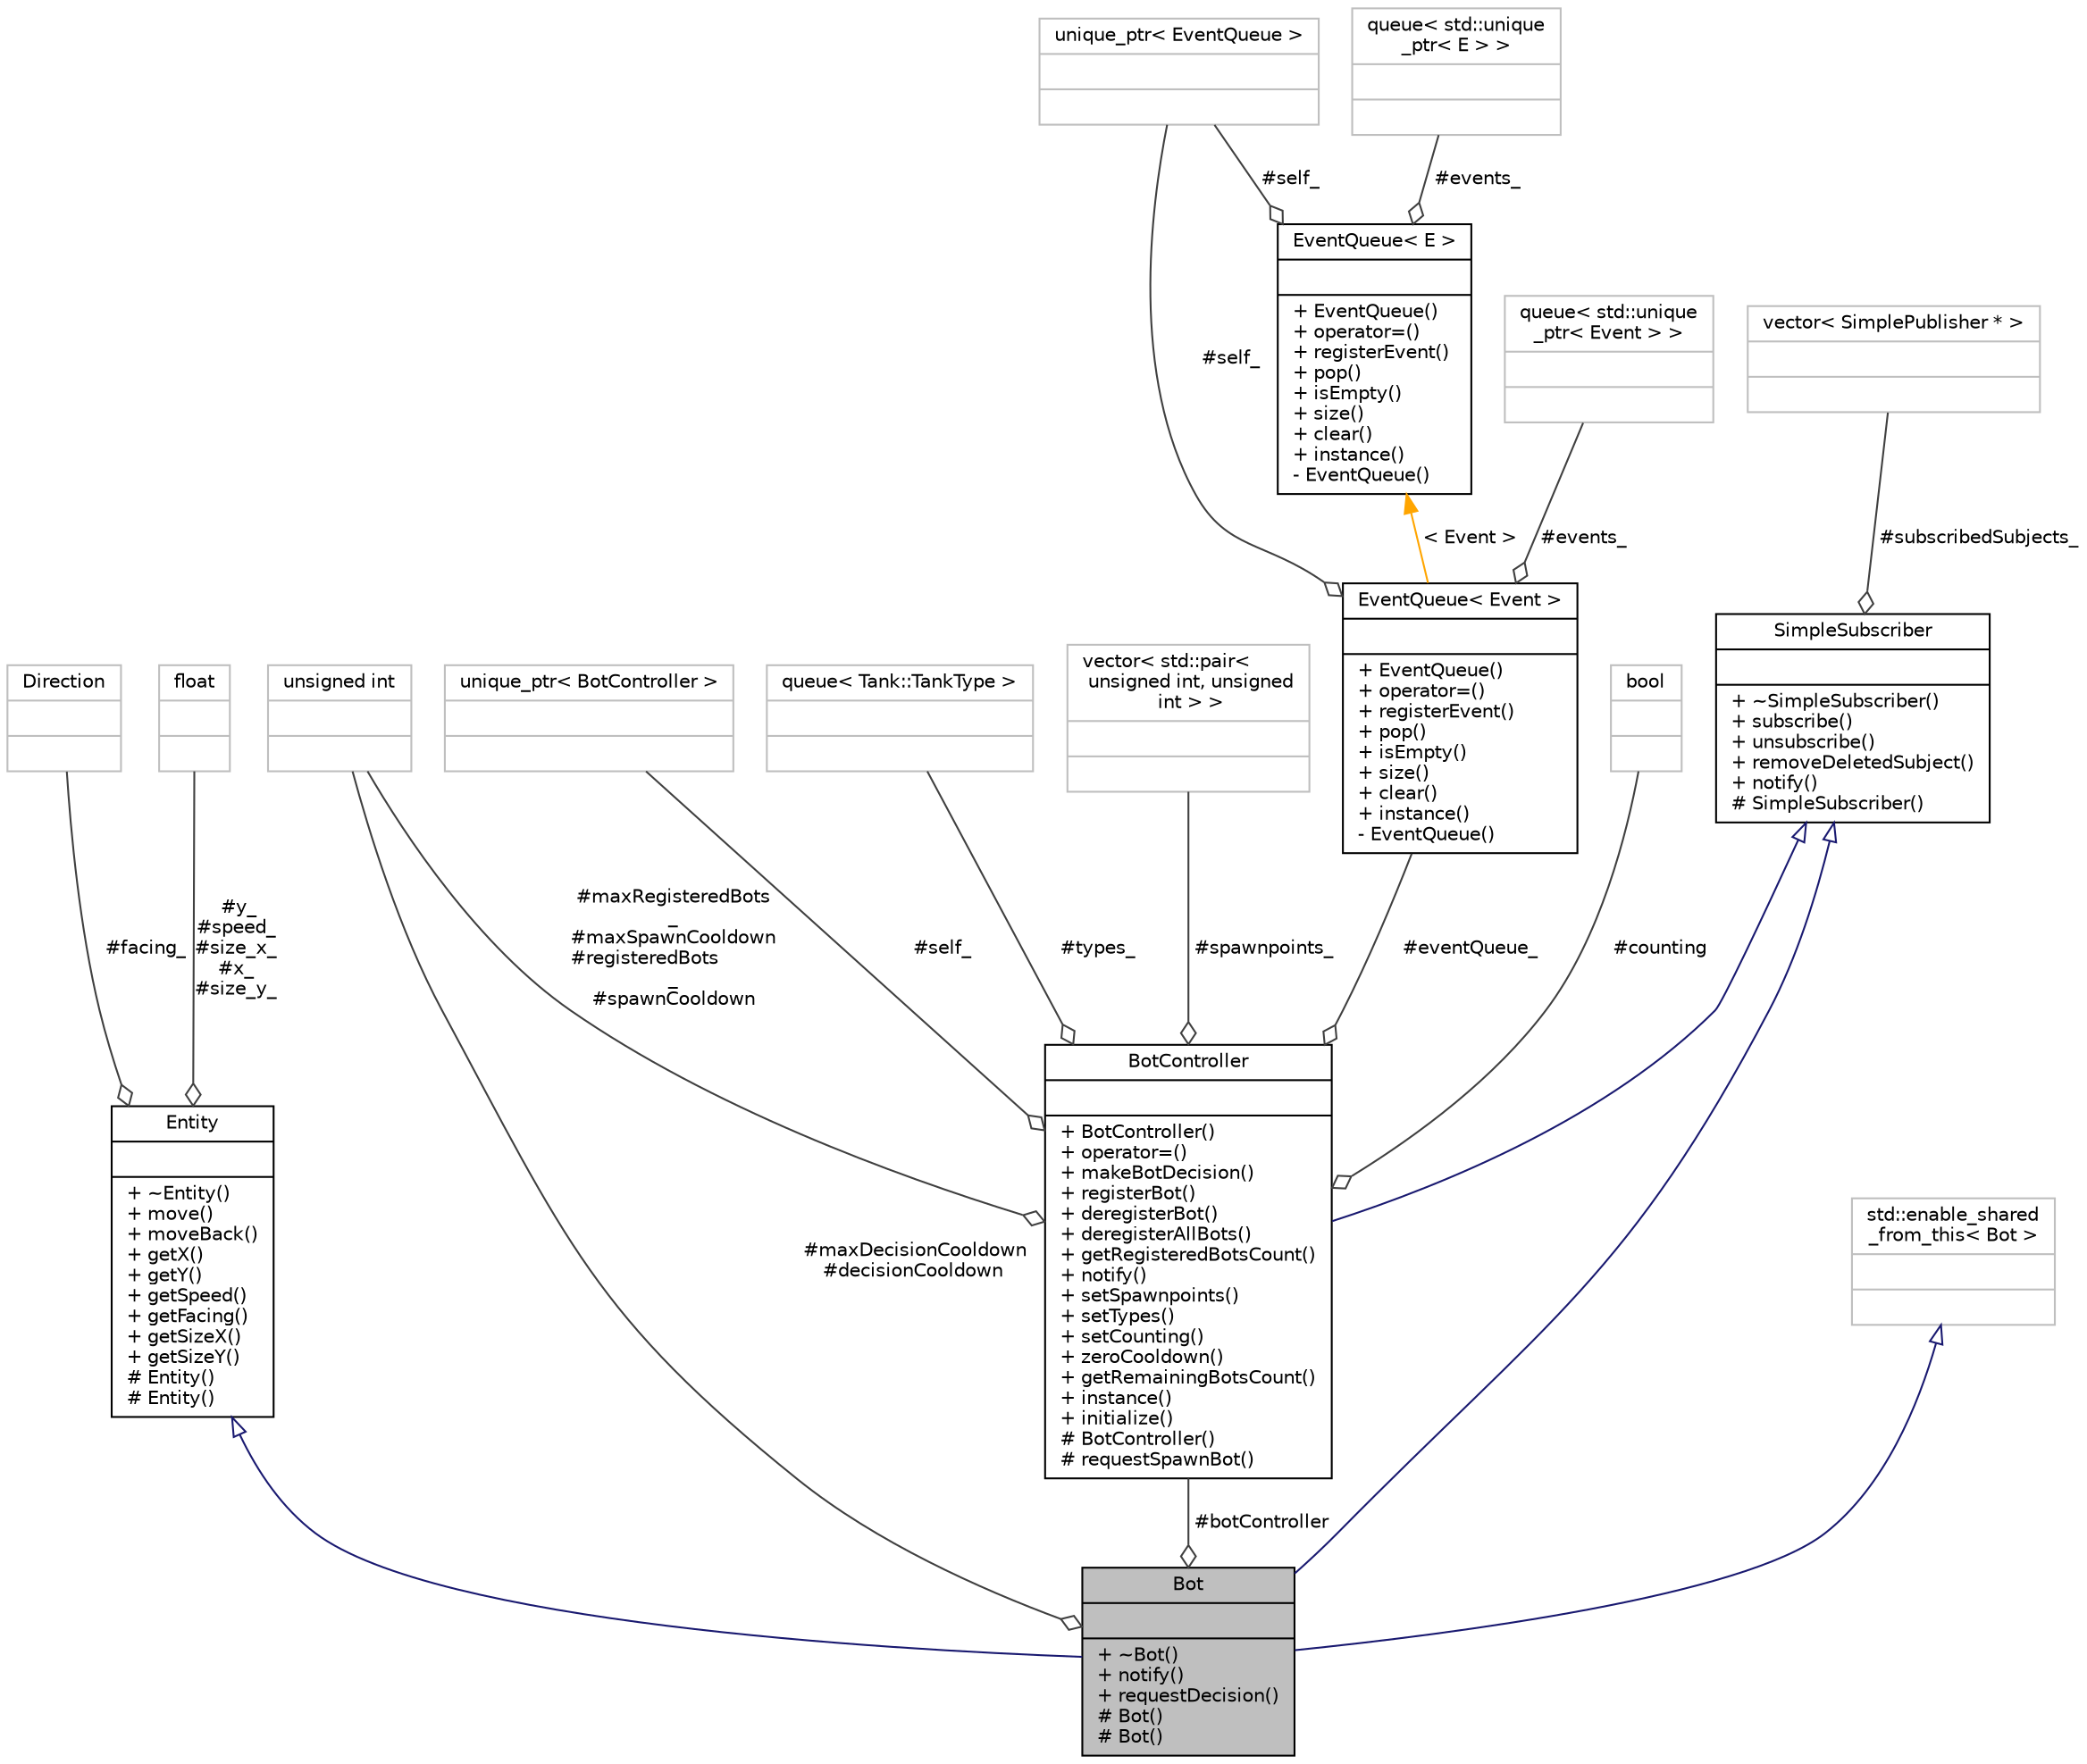 digraph "Bot"
{
 // INTERACTIVE_SVG=YES
 // LATEX_PDF_SIZE
  bgcolor="transparent";
  edge [fontname="Helvetica",fontsize="10",labelfontname="Helvetica",labelfontsize="10"];
  node [fontname="Helvetica",fontsize="10",shape=record];
  Node1 [label="{Bot\n||+ ~Bot()\l+ notify()\l+ requestDecision()\l# Bot()\l# Bot()\l}",height=0.2,width=0.4,color="black", fillcolor="grey75", style="filled", fontcolor="black",tooltip=" "];
  Node2 -> Node1 [dir="back",color="midnightblue",fontsize="10",style="solid",arrowtail="onormal",fontname="Helvetica"];
  Node2 [label="{Entity\n||+ ~Entity()\l+ move()\l+ moveBack()\l+ getX()\l+ getY()\l+ getSpeed()\l+ getFacing()\l+ getSizeX()\l+ getSizeY()\l# Entity()\l# Entity()\l}",height=0.2,width=0.4,color="black",URL="$class_entity.html",tooltip=" "];
  Node3 -> Node2 [color="grey25",fontsize="10",style="solid",label=" #y_\n#speed_\n#size_x_\n#x_\n#size_y_" ,arrowhead="odiamond",fontname="Helvetica"];
  Node3 [label="{float\n||}",height=0.2,width=0.4,color="grey75",tooltip=" "];
  Node4 -> Node2 [color="grey25",fontsize="10",style="solid",label=" #facing_" ,arrowhead="odiamond",fontname="Helvetica"];
  Node4 [label="{Direction\n||}",height=0.2,width=0.4,color="grey75",tooltip=" "];
  Node5 -> Node1 [dir="back",color="midnightblue",fontsize="10",style="solid",arrowtail="onormal",fontname="Helvetica"];
  Node5 [label="{SimpleSubscriber\n||+ ~SimpleSubscriber()\l+ subscribe()\l+ unsubscribe()\l+ removeDeletedSubject()\l+ notify()\l# SimpleSubscriber()\l}",height=0.2,width=0.4,color="black",URL="$class_simple_subscriber.html",tooltip=" "];
  Node6 -> Node5 [color="grey25",fontsize="10",style="solid",label=" #subscribedSubjects_" ,arrowhead="odiamond",fontname="Helvetica"];
  Node6 [label="{vector\< SimplePublisher * \>\n||}",height=0.2,width=0.4,color="grey75",tooltip=" "];
  Node7 -> Node1 [dir="back",color="midnightblue",fontsize="10",style="solid",arrowtail="onormal",fontname="Helvetica"];
  Node7 [label="{std::enable_shared\l_from_this\< Bot \>\n||}",height=0.2,width=0.4,color="grey75",tooltip=" "];
  Node8 -> Node1 [color="grey25",fontsize="10",style="solid",label=" #botController" ,arrowhead="odiamond",fontname="Helvetica"];
  Node8 [label="{BotController\n||+ BotController()\l+ operator=()\l+ makeBotDecision()\l+ registerBot()\l+ deregisterBot()\l+ deregisterAllBots()\l+ getRegisteredBotsCount()\l+ notify()\l+ setSpawnpoints()\l+ setTypes()\l+ setCounting()\l+ zeroCooldown()\l+ getRemainingBotsCount()\l+ instance()\l+ initialize()\l# BotController()\l# requestSpawnBot()\l}",height=0.2,width=0.4,color="black",URL="$class_bot_controller.html",tooltip=" "];
  Node5 -> Node8 [dir="back",color="midnightblue",fontsize="10",style="solid",arrowtail="onormal",fontname="Helvetica"];
  Node9 -> Node8 [color="grey25",fontsize="10",style="solid",label=" #self_" ,arrowhead="odiamond",fontname="Helvetica"];
  Node9 [label="{unique_ptr\< BotController \>\n||}",height=0.2,width=0.4,color="grey75",tooltip=" "];
  Node10 -> Node8 [color="grey25",fontsize="10",style="solid",label=" #spawnpoints_" ,arrowhead="odiamond",fontname="Helvetica"];
  Node10 [label="{vector\< std::pair\<\l unsigned int, unsigned\l int \> \>\n||}",height=0.2,width=0.4,color="grey75",tooltip=" "];
  Node11 -> Node8 [color="grey25",fontsize="10",style="solid",label=" #eventQueue_" ,arrowhead="odiamond",fontname="Helvetica"];
  Node11 [label="{EventQueue\< Event \>\n||+ EventQueue()\l+ operator=()\l+ registerEvent()\l+ pop()\l+ isEmpty()\l+ size()\l+ clear()\l+ instance()\l- EventQueue()\l}",height=0.2,width=0.4,color="black",URL="$class_event_queue.html",tooltip=" "];
  Node12 -> Node11 [color="grey25",fontsize="10",style="solid",label=" #events_" ,arrowhead="odiamond",fontname="Helvetica"];
  Node12 [label="{queue\< std::unique\l_ptr\< Event \> \>\n||}",height=0.2,width=0.4,color="grey75",tooltip=" "];
  Node13 -> Node11 [color="grey25",fontsize="10",style="solid",label=" #self_" ,arrowhead="odiamond",fontname="Helvetica"];
  Node13 [label="{unique_ptr\< EventQueue \>\n||}",height=0.2,width=0.4,color="grey75",tooltip=" "];
  Node14 -> Node11 [dir="back",color="orange",fontsize="10",style="solid",label=" \< Event \>" ,fontname="Helvetica"];
  Node14 [label="{EventQueue\< E \>\n||+ EventQueue()\l+ operator=()\l+ registerEvent()\l+ pop()\l+ isEmpty()\l+ size()\l+ clear()\l+ instance()\l- EventQueue()\l}",height=0.2,width=0.4,color="black",URL="$class_event_queue.html",tooltip="Singleton class wrapper for std::queue<E>."];
  Node15 -> Node14 [color="grey25",fontsize="10",style="solid",label=" #events_" ,arrowhead="odiamond",fontname="Helvetica"];
  Node15 [label="{queue\< std::unique\l_ptr\< E \> \>\n||}",height=0.2,width=0.4,color="grey75",tooltip=" "];
  Node13 -> Node14 [color="grey25",fontsize="10",style="solid",label=" #self_" ,arrowhead="odiamond",fontname="Helvetica"];
  Node16 -> Node8 [color="grey25",fontsize="10",style="solid",label=" #counting" ,arrowhead="odiamond",fontname="Helvetica"];
  Node16 [label="{bool\n||}",height=0.2,width=0.4,color="grey75",tooltip=" "];
  Node17 -> Node8 [color="grey25",fontsize="10",style="solid",label=" #maxRegisteredBots\l_\n#maxSpawnCooldown\n#registeredBots\l_\n#spawnCooldown" ,arrowhead="odiamond",fontname="Helvetica"];
  Node17 [label="{unsigned int\n||}",height=0.2,width=0.4,color="grey75",tooltip=" "];
  Node18 -> Node8 [color="grey25",fontsize="10",style="solid",label=" #types_" ,arrowhead="odiamond",fontname="Helvetica"];
  Node18 [label="{queue\< Tank::TankType \>\n||}",height=0.2,width=0.4,color="grey75",tooltip=" "];
  Node17 -> Node1 [color="grey25",fontsize="10",style="solid",label=" #maxDecisionCooldown\n#decisionCooldown" ,arrowhead="odiamond",fontname="Helvetica"];
}
